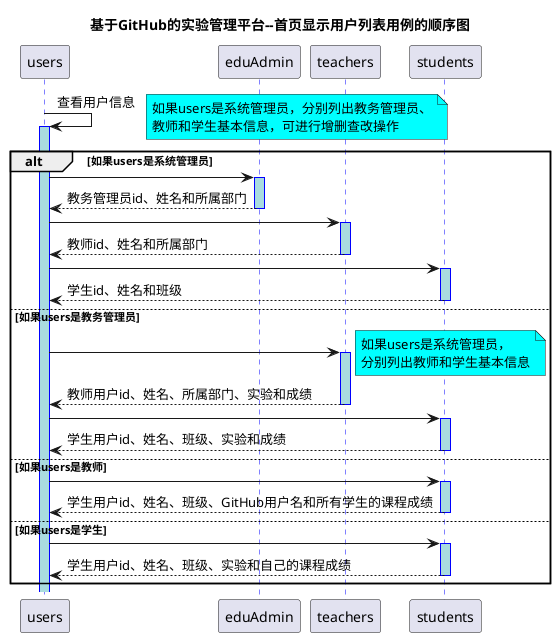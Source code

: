 @startuml
title 基于GitHub的实验管理平台--首页显示用户列表用例的顺序图
users -> users: 查看用户信息
activate users
alt 如果users是系统管理员
    note right #aqua: 如果users是系统管理员，分别列出教务管理员、\n教师和学生基本信息，可进行增删查改操作
    users -> eduAdmin
    activate eduAdmin
	eduAdmin --> users:教务管理员id、姓名和所属部门
	deactivate eduAdmin
    users -> teachers
    activate teachers
	teachers --> users:教师id、姓名和所属部门
	deactivate teachers
    users -> students
    activate students
	students --> users:学生id、姓名和班级
	deactivate students
else 如果users是教务管理员
    users -> teachers
    activate teachers
    note right #aqua: 如果users是系统管理员，\n分别列出教师和学生基本信息
	teachers --> users:教师用户id、姓名、所属部门、实验和成绩
	deactivate teachers
    users -> students
    activate students
	students --> users:学生用户id、姓名、班级、实验和成绩
	deactivate students
else 如果users是教师
    users -> students
    activate students
    students --> users:学生用户id、姓名、班级、GitHub用户名和所有学生的课程成绩
	deactivate students
else 如果users是学生
    users -> students
    activate students
    students --> users:学生用户id、姓名、班级、实验和自己的课程成绩
	deactivate students
end

skinparam sequence {
	ArrowColor DeepSkyBlue
	ActorBorderColor DeepSkyBlue
	LifeLineBorderColor blue
	LifeLineBackgroundColor #A9DCDF
	ParticipantBorderColor DeepSkyBlue
	ParticipantBackgroundColor DodgerBlue
	ParticipantFontName Impact
	ParticipantFontSize 17
	ParticipantFontColor #A9DCDF
	ActorBackgroundColor aqua
	ActorFontSize 17
	ActorFontName Aapex
}
@enduml